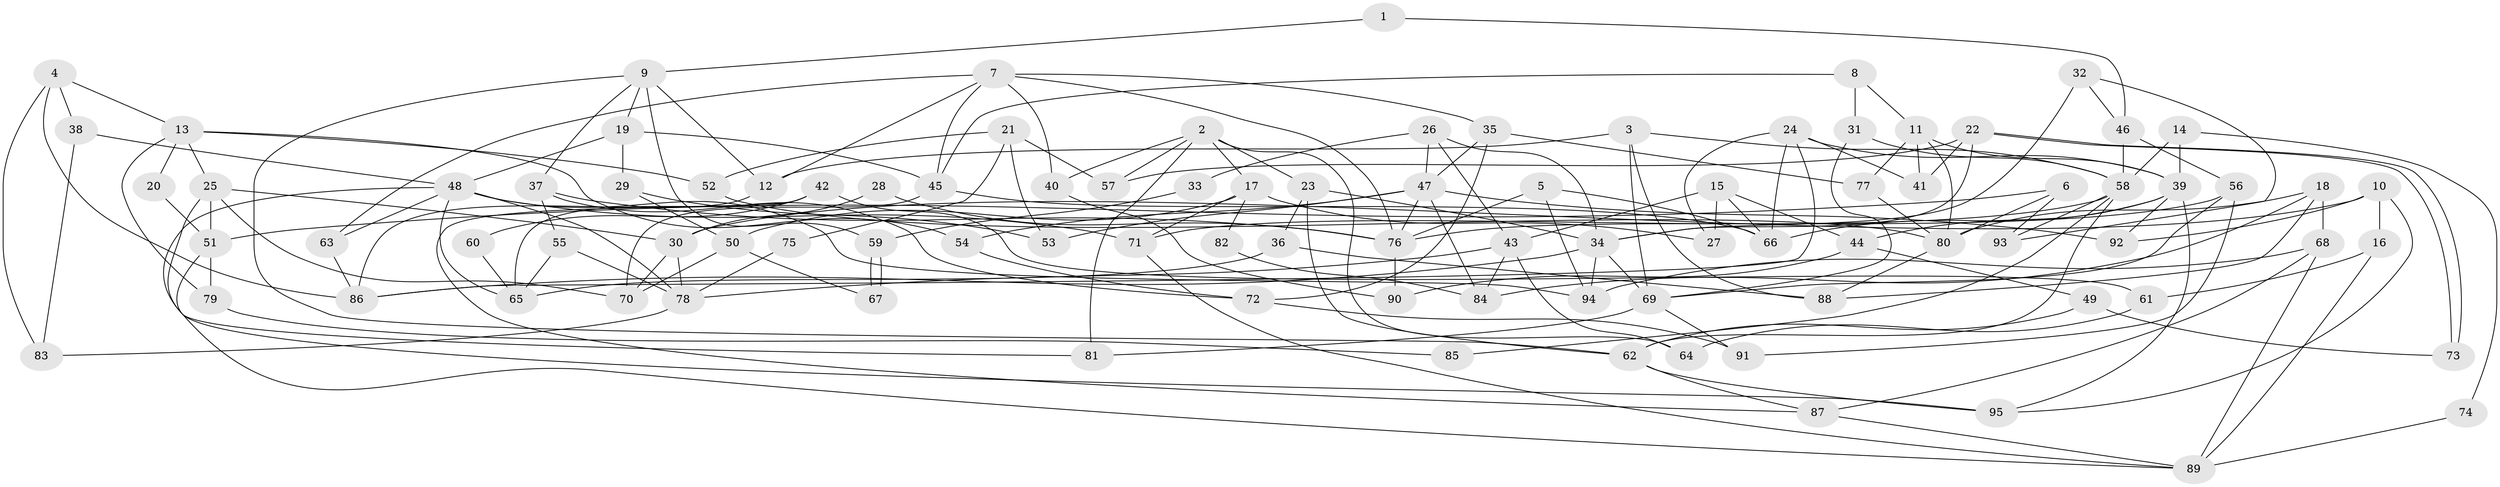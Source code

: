 // coarse degree distribution, {6: 0.18333333333333332, 7: 0.13333333333333333, 4: 0.15, 5: 0.15, 3: 0.23333333333333334, 2: 0.06666666666666667, 8: 0.05, 9: 0.016666666666666666, 10: 0.016666666666666666}
// Generated by graph-tools (version 1.1) at 2025/41/03/06/25 10:41:52]
// undirected, 95 vertices, 190 edges
graph export_dot {
graph [start="1"]
  node [color=gray90,style=filled];
  1;
  2;
  3;
  4;
  5;
  6;
  7;
  8;
  9;
  10;
  11;
  12;
  13;
  14;
  15;
  16;
  17;
  18;
  19;
  20;
  21;
  22;
  23;
  24;
  25;
  26;
  27;
  28;
  29;
  30;
  31;
  32;
  33;
  34;
  35;
  36;
  37;
  38;
  39;
  40;
  41;
  42;
  43;
  44;
  45;
  46;
  47;
  48;
  49;
  50;
  51;
  52;
  53;
  54;
  55;
  56;
  57;
  58;
  59;
  60;
  61;
  62;
  63;
  64;
  65;
  66;
  67;
  68;
  69;
  70;
  71;
  72;
  73;
  74;
  75;
  76;
  77;
  78;
  79;
  80;
  81;
  82;
  83;
  84;
  85;
  86;
  87;
  88;
  89;
  90;
  91;
  92;
  93;
  94;
  95;
  1 -- 9;
  1 -- 46;
  2 -- 17;
  2 -- 23;
  2 -- 40;
  2 -- 57;
  2 -- 64;
  2 -- 81;
  3 -- 12;
  3 -- 69;
  3 -- 58;
  3 -- 88;
  4 -- 83;
  4 -- 13;
  4 -- 38;
  4 -- 86;
  5 -- 76;
  5 -- 94;
  5 -- 66;
  6 -- 80;
  6 -- 51;
  6 -- 93;
  7 -- 35;
  7 -- 63;
  7 -- 12;
  7 -- 40;
  7 -- 45;
  7 -- 76;
  8 -- 11;
  8 -- 45;
  8 -- 31;
  9 -- 12;
  9 -- 19;
  9 -- 37;
  9 -- 59;
  9 -- 62;
  10 -- 95;
  10 -- 16;
  10 -- 30;
  10 -- 92;
  11 -- 39;
  11 -- 41;
  11 -- 77;
  11 -- 80;
  12 -- 86;
  13 -- 25;
  13 -- 54;
  13 -- 20;
  13 -- 52;
  13 -- 79;
  14 -- 39;
  14 -- 58;
  14 -- 74;
  15 -- 43;
  15 -- 66;
  15 -- 27;
  15 -- 44;
  16 -- 89;
  16 -- 61;
  17 -- 71;
  17 -- 27;
  17 -- 50;
  17 -- 82;
  18 -- 80;
  18 -- 68;
  18 -- 84;
  18 -- 88;
  19 -- 29;
  19 -- 45;
  19 -- 48;
  20 -- 51;
  21 -- 57;
  21 -- 52;
  21 -- 53;
  21 -- 75;
  22 -- 34;
  22 -- 73;
  22 -- 73;
  22 -- 41;
  22 -- 57;
  23 -- 36;
  23 -- 62;
  23 -- 34;
  24 -- 66;
  24 -- 86;
  24 -- 27;
  24 -- 39;
  24 -- 41;
  25 -- 30;
  25 -- 81;
  25 -- 51;
  25 -- 70;
  26 -- 34;
  26 -- 43;
  26 -- 33;
  26 -- 47;
  28 -- 30;
  28 -- 76;
  29 -- 53;
  29 -- 50;
  30 -- 70;
  30 -- 78;
  31 -- 58;
  31 -- 69;
  32 -- 34;
  32 -- 46;
  32 -- 93;
  33 -- 59;
  34 -- 69;
  34 -- 86;
  34 -- 94;
  35 -- 77;
  35 -- 47;
  35 -- 72;
  36 -- 65;
  36 -- 88;
  37 -- 76;
  37 -- 55;
  37 -- 72;
  38 -- 48;
  38 -- 83;
  39 -- 92;
  39 -- 44;
  39 -- 66;
  39 -- 95;
  40 -- 90;
  42 -- 87;
  42 -- 65;
  42 -- 60;
  42 -- 61;
  43 -- 84;
  43 -- 78;
  43 -- 64;
  44 -- 49;
  44 -- 90;
  45 -- 66;
  45 -- 70;
  46 -- 56;
  46 -- 58;
  47 -- 76;
  47 -- 53;
  47 -- 54;
  47 -- 84;
  47 -- 92;
  48 -- 95;
  48 -- 63;
  48 -- 65;
  48 -- 71;
  48 -- 78;
  48 -- 94;
  49 -- 62;
  49 -- 73;
  50 -- 70;
  50 -- 67;
  51 -- 89;
  51 -- 79;
  52 -- 80;
  54 -- 72;
  55 -- 78;
  55 -- 65;
  56 -- 76;
  56 -- 91;
  56 -- 69;
  58 -- 93;
  58 -- 62;
  58 -- 71;
  58 -- 85;
  59 -- 67;
  59 -- 67;
  60 -- 65;
  61 -- 64;
  62 -- 87;
  62 -- 95;
  63 -- 86;
  68 -- 94;
  68 -- 87;
  68 -- 89;
  69 -- 81;
  69 -- 91;
  71 -- 89;
  72 -- 91;
  74 -- 89;
  75 -- 78;
  76 -- 90;
  77 -- 80;
  78 -- 83;
  79 -- 85;
  80 -- 88;
  82 -- 84;
  87 -- 89;
}
